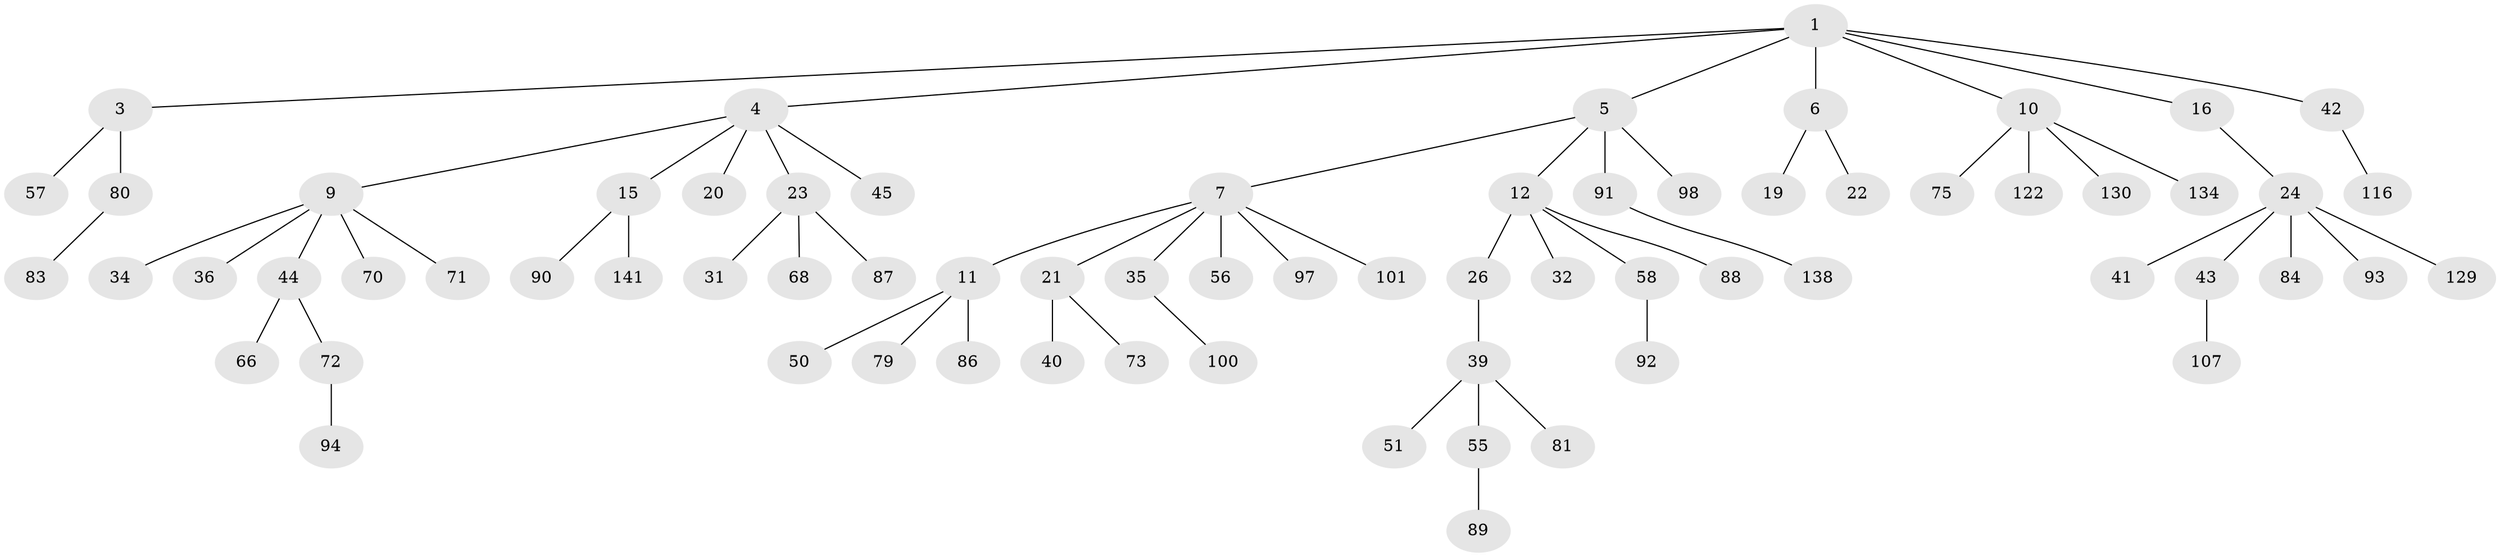 // original degree distribution, {4: 0.05673758865248227, 5: 0.028368794326241134, 3: 0.14184397163120568, 6: 0.028368794326241134, 1: 0.5035460992907801, 2: 0.23404255319148937, 7: 0.0070921985815602835}
// Generated by graph-tools (version 1.1) at 2025/15/03/09/25 04:15:35]
// undirected, 70 vertices, 69 edges
graph export_dot {
graph [start="1"]
  node [color=gray90,style=filled];
  1 [super="+2"];
  3;
  4;
  5 [super="+54"];
  6 [super="+128"];
  7 [super="+8+85"];
  9 [super="+25+49+18+60"];
  10 [super="+62"];
  11 [super="+47+95"];
  12 [super="+17"];
  15;
  16;
  19;
  20;
  21 [super="+33"];
  22;
  23 [super="+28"];
  24 [super="+30+65+114+109"];
  26;
  31;
  32;
  34;
  35 [super="+120+77"];
  36 [super="+99"];
  39;
  40 [super="+137+106+82"];
  41;
  42;
  43;
  44;
  45 [super="+52"];
  50 [super="+74"];
  51 [super="+53"];
  55 [super="+119+124+64+78"];
  56;
  57 [super="+76+104"];
  58 [super="+61+59"];
  66;
  68;
  70;
  71;
  72;
  73;
  75;
  79;
  80;
  81 [super="+125"];
  83 [super="+112+123"];
  84;
  86 [super="+140"];
  87 [super="+113"];
  88 [super="+110"];
  89;
  90;
  91;
  92 [super="+96"];
  93;
  94;
  97;
  98;
  100;
  101;
  107;
  116;
  122;
  129;
  130;
  134;
  138;
  141;
  1 -- 5;
  1 -- 16;
  1 -- 42;
  1 -- 3;
  1 -- 4;
  1 -- 6;
  1 -- 10;
  3 -- 57;
  3 -- 80;
  4 -- 9;
  4 -- 15;
  4 -- 20;
  4 -- 23;
  4 -- 45;
  5 -- 7;
  5 -- 12;
  5 -- 91;
  5 -- 98;
  6 -- 19;
  6 -- 22;
  7 -- 11;
  7 -- 35;
  7 -- 56;
  7 -- 97;
  7 -- 21;
  7 -- 101;
  9 -- 34;
  9 -- 36;
  9 -- 44;
  9 -- 70;
  9 -- 71;
  10 -- 75;
  10 -- 122;
  10 -- 130;
  10 -- 134;
  11 -- 50;
  11 -- 86;
  11 -- 79;
  12 -- 26;
  12 -- 32;
  12 -- 58;
  12 -- 88;
  15 -- 90;
  15 -- 141;
  16 -- 24;
  21 -- 40;
  21 -- 73;
  23 -- 68;
  23 -- 31;
  23 -- 87;
  24 -- 41;
  24 -- 43;
  24 -- 129;
  24 -- 84;
  24 -- 93;
  26 -- 39;
  35 -- 100;
  39 -- 51;
  39 -- 55;
  39 -- 81;
  42 -- 116;
  43 -- 107;
  44 -- 66;
  44 -- 72;
  55 -- 89;
  58 -- 92;
  72 -- 94;
  80 -- 83;
  91 -- 138;
}
